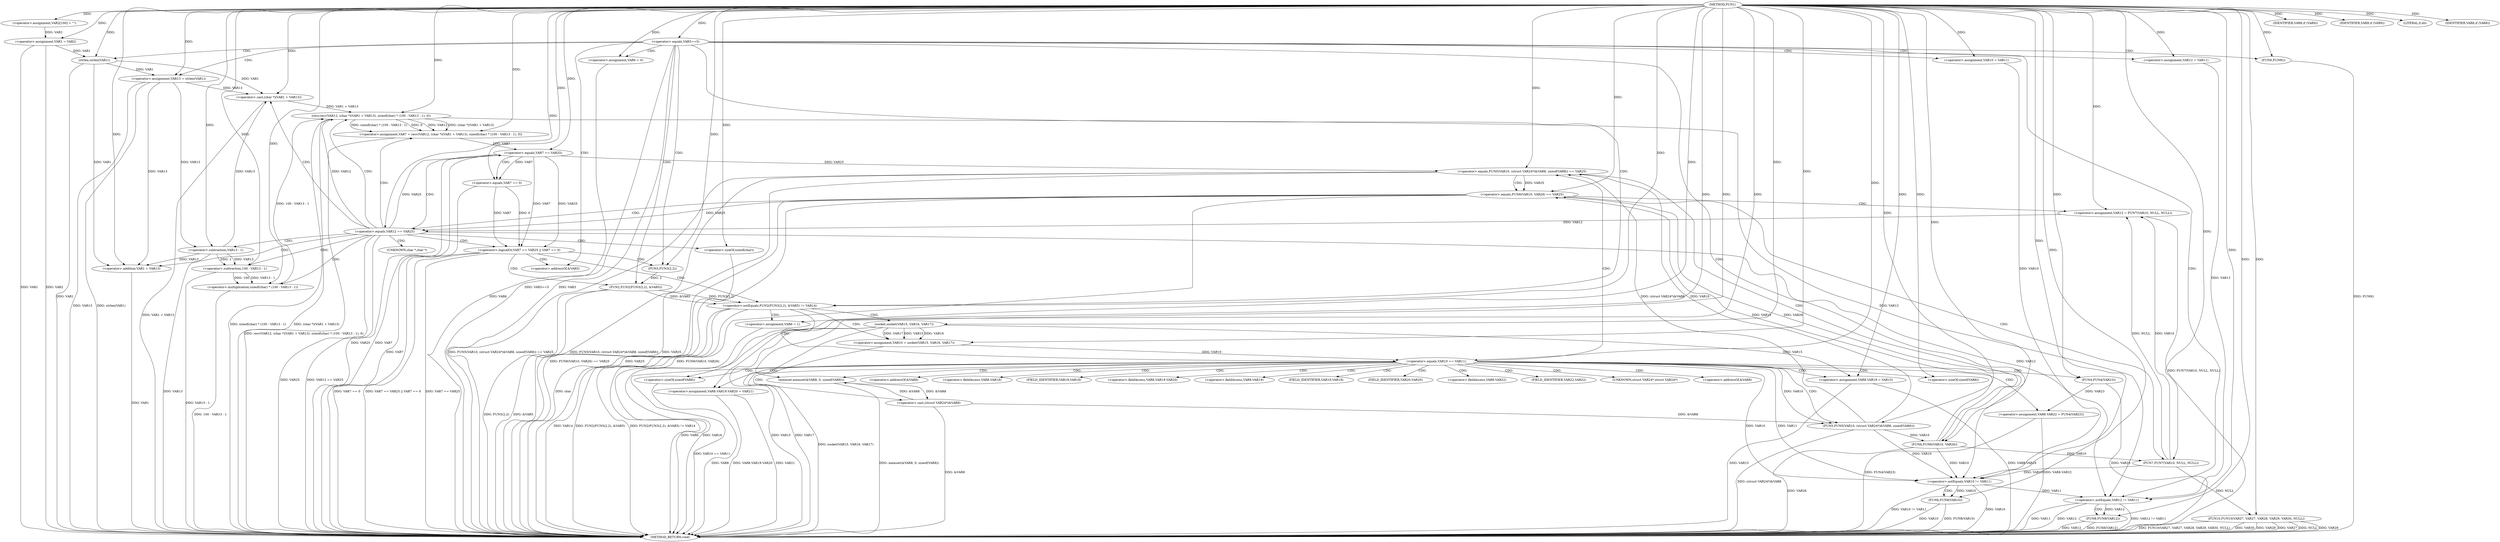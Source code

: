 digraph FUN1 {  
"1000100" [label = "(METHOD,FUN1)" ]
"1000282" [label = "(METHOD_RETURN,void)" ]
"1000104" [label = "(<operator>.assignment,VAR2[100] = \"\")" ]
"1000107" [label = "(<operator>.assignment,VAR1 = VAR2)" ]
"1000111" [label = "(<operator>.equals,VAR3==5)" ]
"1000118" [label = "(<operator>.assignment,VAR6 = 0)" ]
"1000125" [label = "(<operator>.assignment,VAR10 = VAR11)" ]
"1000129" [label = "(<operator>.assignment,VAR12 = VAR11)" ]
"1000133" [label = "(<operator>.assignment,VAR13 = strlen(VAR1))" ]
"1000135" [label = "(strlen,strlen(VAR1))" ]
"1000140" [label = "(<operator>.notEquals,FUN2(FUN3(2,2), &VAR5) != VAR14)" ]
"1000141" [label = "(FUN2,FUN2(FUN3(2,2), &VAR5))" ]
"1000142" [label = "(FUN3,FUN3(2,2))" ]
"1000150" [label = "(<operator>.assignment,VAR6 = 1)" ]
"1000153" [label = "(<operator>.assignment,VAR10 = socket(VAR15, VAR16, VAR17))" ]
"1000155" [label = "(socket,socket(VAR15, VAR16, VAR17))" ]
"1000160" [label = "(<operator>.equals,VAR10 == VAR11)" ]
"1000165" [label = "(memset,memset(&VAR8, 0, sizeof(VAR8)))" ]
"1000169" [label = "(<operator>.sizeOf,sizeof(VAR8))" ]
"1000171" [label = "(<operator>.assignment,VAR8.VAR18 = VAR15)" ]
"1000176" [label = "(<operator>.assignment,VAR8.VAR19.VAR20 = VAR21)" ]
"1000183" [label = "(<operator>.assignment,VAR8.VAR22 = FUN4(VAR23))" ]
"1000187" [label = "(FUN4,FUN4(VAR23))" ]
"1000190" [label = "(<operator>.equals,FUN5(VAR10, (struct VAR24*)&VAR8, sizeof(VAR8)) == VAR25)" ]
"1000191" [label = "(FUN5,FUN5(VAR10, (struct VAR24*)&VAR8, sizeof(VAR8)))" ]
"1000193" [label = "(<operator>.cast,(struct VAR24*)&VAR8)" ]
"1000197" [label = "(<operator>.sizeOf,sizeof(VAR8))" ]
"1000203" [label = "(<operator>.equals,FUN6(VAR10, VAR26) == VAR25)" ]
"1000204" [label = "(FUN6,FUN6(VAR10, VAR26))" ]
"1000210" [label = "(<operator>.assignment,VAR12 = FUN7(VAR10, NULL, NULL))" ]
"1000212" [label = "(FUN7,FUN7(VAR10, NULL, NULL))" ]
"1000217" [label = "(<operator>.equals,VAR12 == VAR25)" ]
"1000222" [label = "(<operator>.assignment,VAR7 = recv(VAR12, (char *)(VAR1 + VAR13), sizeof(char) * (100 - VAR13 - 1), 0))" ]
"1000224" [label = "(recv,recv(VAR12, (char *)(VAR1 + VAR13), sizeof(char) * (100 - VAR13 - 1), 0))" ]
"1000226" [label = "(<operator>.cast,(char *)(VAR1 + VAR13))" ]
"1000228" [label = "(<operator>.addition,VAR1 + VAR13)" ]
"1000231" [label = "(<operator>.multiplication,sizeof(char) * (100 - VAR13 - 1))" ]
"1000232" [label = "(<operator>.sizeOf,sizeof(char))" ]
"1000234" [label = "(<operator>.subtraction,100 - VAR13 - 1)" ]
"1000236" [label = "(<operator>.subtraction,VAR13 - 1)" ]
"1000241" [label = "(<operator>.logicalOr,VAR7 == VAR25 || VAR7 == 0)" ]
"1000242" [label = "(<operator>.equals,VAR7 == VAR25)" ]
"1000245" [label = "(<operator>.equals,VAR7 == 0)" ]
"1000251" [label = "(IDENTIFIER,VAR9,if (VAR9))" ]
"1000254" [label = "(IDENTIFIER,VAR9,if (VAR9))" ]
"1000256" [label = "(LITERAL,0,do)" ]
"1000258" [label = "(<operator>.notEquals,VAR10 != VAR11)" ]
"1000262" [label = "(FUN8,FUN8(VAR10))" ]
"1000265" [label = "(<operator>.notEquals,VAR12 != VAR11)" ]
"1000269" [label = "(FUN8,FUN8(VAR12))" ]
"1000272" [label = "(IDENTIFIER,VAR6,if (VAR6))" ]
"1000274" [label = "(FUN9,FUN9())" ]
"1000275" [label = "(FUN10,FUN10(VAR27, VAR27, VAR28, VAR29, VAR30, NULL))" ]
"1000145" [label = "(<operator>.addressOf,&VAR5)" ]
"1000166" [label = "(<operator>.addressOf,&VAR8)" ]
"1000172" [label = "(<operator>.fieldAccess,VAR8.VAR18)" ]
"1000174" [label = "(FIELD_IDENTIFIER,VAR18,VAR18)" ]
"1000177" [label = "(<operator>.fieldAccess,VAR8.VAR19.VAR20)" ]
"1000178" [label = "(<operator>.fieldAccess,VAR8.VAR19)" ]
"1000180" [label = "(FIELD_IDENTIFIER,VAR19,VAR19)" ]
"1000181" [label = "(FIELD_IDENTIFIER,VAR20,VAR20)" ]
"1000184" [label = "(<operator>.fieldAccess,VAR8.VAR22)" ]
"1000186" [label = "(FIELD_IDENTIFIER,VAR22,VAR22)" ]
"1000194" [label = "(UNKNOWN,struct VAR24*,struct VAR24*)" ]
"1000195" [label = "(<operator>.addressOf,&VAR8)" ]
"1000227" [label = "(UNKNOWN,char *,char *)" ]
  "1000155" -> "1000282"  [ label = "DDG: VAR16"] 
  "1000155" -> "1000282"  [ label = "DDG: VAR15"] 
  "1000176" -> "1000282"  [ label = "DDG: VAR21"] 
  "1000258" -> "1000282"  [ label = "DDG: VAR10"] 
  "1000187" -> "1000282"  [ label = "DDG: VAR23"] 
  "1000171" -> "1000282"  [ label = "DDG: VAR8.VAR18"] 
  "1000183" -> "1000282"  [ label = "DDG: FUN4(VAR23)"] 
  "1000141" -> "1000282"  [ label = "DDG: FUN3(2,2)"] 
  "1000107" -> "1000282"  [ label = "DDG: VAR1"] 
  "1000236" -> "1000282"  [ label = "DDG: VAR13"] 
  "1000234" -> "1000282"  [ label = "DDG: VAR13 - 1"] 
  "1000150" -> "1000282"  [ label = "DDG: VAR6"] 
  "1000275" -> "1000282"  [ label = "DDG: FUN10(VAR27, VAR27, VAR28, VAR29, VAR30, NULL)"] 
  "1000232" -> "1000282"  [ label = "DDG: char"] 
  "1000275" -> "1000282"  [ label = "DDG: VAR30"] 
  "1000190" -> "1000282"  [ label = "DDG: FUN5(VAR10, (struct VAR24*)&VAR8, sizeof(VAR8)) == VAR25"] 
  "1000224" -> "1000282"  [ label = "DDG: (char *)(VAR1 + VAR13)"] 
  "1000217" -> "1000282"  [ label = "DDG: VAR25"] 
  "1000217" -> "1000282"  [ label = "DDG: VAR12 == VAR25"] 
  "1000160" -> "1000282"  [ label = "DDG: VAR10 == VAR11"] 
  "1000226" -> "1000282"  [ label = "DDG: VAR1 + VAR13"] 
  "1000204" -> "1000282"  [ label = "DDG: VAR26"] 
  "1000140" -> "1000282"  [ label = "DDG: FUN2(FUN3(2,2), &VAR5)"] 
  "1000269" -> "1000282"  [ label = "DDG: FUN8(VAR12)"] 
  "1000140" -> "1000282"  [ label = "DDG: FUN2(FUN3(2,2), &VAR5) != VAR14"] 
  "1000193" -> "1000282"  [ label = "DDG: &VAR8"] 
  "1000183" -> "1000282"  [ label = "DDG: VAR8.VAR22"] 
  "1000265" -> "1000282"  [ label = "DDG: VAR12 != VAR11"] 
  "1000228" -> "1000282"  [ label = "DDG: VAR1"] 
  "1000153" -> "1000282"  [ label = "DDG: socket(VAR15, VAR16, VAR17)"] 
  "1000155" -> "1000282"  [ label = "DDG: VAR17"] 
  "1000265" -> "1000282"  [ label = "DDG: VAR11"] 
  "1000133" -> "1000282"  [ label = "DDG: VAR13"] 
  "1000190" -> "1000282"  [ label = "DDG: FUN5(VAR10, (struct VAR24*)&VAR8, sizeof(VAR8))"] 
  "1000203" -> "1000282"  [ label = "DDG: FUN6(VAR10, VAR26) == VAR25"] 
  "1000274" -> "1000282"  [ label = "DDG: FUN9()"] 
  "1000262" -> "1000282"  [ label = "DDG: VAR10"] 
  "1000258" -> "1000282"  [ label = "DDG: VAR10 != VAR11"] 
  "1000203" -> "1000282"  [ label = "DDG: VAR25"] 
  "1000265" -> "1000282"  [ label = "DDG: VAR12"] 
  "1000224" -> "1000282"  [ label = "DDG: sizeof(char) * (100 - VAR13 - 1)"] 
  "1000275" -> "1000282"  [ label = "DDG: VAR28"] 
  "1000275" -> "1000282"  [ label = "DDG: VAR27"] 
  "1000111" -> "1000282"  [ label = "DDG: VAR3"] 
  "1000210" -> "1000282"  [ label = "DDG: FUN7(VAR10, NULL, NULL)"] 
  "1000262" -> "1000282"  [ label = "DDG: FUN8(VAR10)"] 
  "1000190" -> "1000282"  [ label = "DDG: VAR25"] 
  "1000133" -> "1000282"  [ label = "DDG: strlen(VAR1)"] 
  "1000191" -> "1000282"  [ label = "DDG: (struct VAR24*)&VAR8"] 
  "1000275" -> "1000282"  [ label = "DDG: NULL"] 
  "1000231" -> "1000282"  [ label = "DDG: 100 - VAR13 - 1"] 
  "1000135" -> "1000282"  [ label = "DDG: VAR1"] 
  "1000241" -> "1000282"  [ label = "DDG: VAR7 == VAR25"] 
  "1000141" -> "1000282"  [ label = "DDG: &VAR5"] 
  "1000176" -> "1000282"  [ label = "DDG: VAR8.VAR19.VAR20"] 
  "1000242" -> "1000282"  [ label = "DDG: VAR25"] 
  "1000269" -> "1000282"  [ label = "DDG: VAR12"] 
  "1000241" -> "1000282"  [ label = "DDG: VAR7 == 0"] 
  "1000118" -> "1000282"  [ label = "DDG: VAR6"] 
  "1000245" -> "1000282"  [ label = "DDG: VAR7"] 
  "1000241" -> "1000282"  [ label = "DDG: VAR7 == VAR25 || VAR7 == 0"] 
  "1000140" -> "1000282"  [ label = "DDG: VAR14"] 
  "1000111" -> "1000282"  [ label = "DDG: VAR3==5"] 
  "1000275" -> "1000282"  [ label = "DDG: VAR29"] 
  "1000242" -> "1000282"  [ label = "DDG: VAR7"] 
  "1000171" -> "1000282"  [ label = "DDG: VAR15"] 
  "1000107" -> "1000282"  [ label = "DDG: VAR2"] 
  "1000222" -> "1000282"  [ label = "DDG: recv(VAR12, (char *)(VAR1 + VAR13), sizeof(char) * (100 - VAR13 - 1), 0)"] 
  "1000203" -> "1000282"  [ label = "DDG: FUN6(VAR10, VAR26)"] 
  "1000197" -> "1000282"  [ label = "DDG: VAR8"] 
  "1000165" -> "1000282"  [ label = "DDG: memset(&VAR8, 0, sizeof(VAR8))"] 
  "1000100" -> "1000104"  [ label = "DDG: "] 
  "1000104" -> "1000107"  [ label = "DDG: VAR2"] 
  "1000100" -> "1000107"  [ label = "DDG: "] 
  "1000100" -> "1000111"  [ label = "DDG: "] 
  "1000100" -> "1000118"  [ label = "DDG: "] 
  "1000100" -> "1000125"  [ label = "DDG: "] 
  "1000100" -> "1000129"  [ label = "DDG: "] 
  "1000135" -> "1000133"  [ label = "DDG: VAR1"] 
  "1000100" -> "1000133"  [ label = "DDG: "] 
  "1000107" -> "1000135"  [ label = "DDG: VAR1"] 
  "1000100" -> "1000135"  [ label = "DDG: "] 
  "1000141" -> "1000140"  [ label = "DDG: FUN3(2,2)"] 
  "1000141" -> "1000140"  [ label = "DDG: &VAR5"] 
  "1000142" -> "1000141"  [ label = "DDG: 2"] 
  "1000100" -> "1000142"  [ label = "DDG: "] 
  "1000100" -> "1000140"  [ label = "DDG: "] 
  "1000100" -> "1000150"  [ label = "DDG: "] 
  "1000155" -> "1000153"  [ label = "DDG: VAR15"] 
  "1000155" -> "1000153"  [ label = "DDG: VAR16"] 
  "1000155" -> "1000153"  [ label = "DDG: VAR17"] 
  "1000100" -> "1000153"  [ label = "DDG: "] 
  "1000100" -> "1000155"  [ label = "DDG: "] 
  "1000153" -> "1000160"  [ label = "DDG: VAR10"] 
  "1000100" -> "1000160"  [ label = "DDG: "] 
  "1000193" -> "1000165"  [ label = "DDG: &VAR8"] 
  "1000100" -> "1000165"  [ label = "DDG: "] 
  "1000100" -> "1000169"  [ label = "DDG: "] 
  "1000155" -> "1000171"  [ label = "DDG: VAR15"] 
  "1000100" -> "1000171"  [ label = "DDG: "] 
  "1000100" -> "1000176"  [ label = "DDG: "] 
  "1000187" -> "1000183"  [ label = "DDG: VAR23"] 
  "1000100" -> "1000187"  [ label = "DDG: "] 
  "1000191" -> "1000190"  [ label = "DDG: VAR10"] 
  "1000191" -> "1000190"  [ label = "DDG: (struct VAR24*)&VAR8"] 
  "1000160" -> "1000191"  [ label = "DDG: VAR10"] 
  "1000100" -> "1000191"  [ label = "DDG: "] 
  "1000193" -> "1000191"  [ label = "DDG: &VAR8"] 
  "1000165" -> "1000193"  [ label = "DDG: &VAR8"] 
  "1000100" -> "1000197"  [ label = "DDG: "] 
  "1000242" -> "1000190"  [ label = "DDG: VAR25"] 
  "1000100" -> "1000190"  [ label = "DDG: "] 
  "1000204" -> "1000203"  [ label = "DDG: VAR10"] 
  "1000204" -> "1000203"  [ label = "DDG: VAR26"] 
  "1000191" -> "1000204"  [ label = "DDG: VAR10"] 
  "1000100" -> "1000204"  [ label = "DDG: "] 
  "1000190" -> "1000203"  [ label = "DDG: VAR25"] 
  "1000100" -> "1000203"  [ label = "DDG: "] 
  "1000212" -> "1000210"  [ label = "DDG: VAR10"] 
  "1000212" -> "1000210"  [ label = "DDG: NULL"] 
  "1000100" -> "1000210"  [ label = "DDG: "] 
  "1000204" -> "1000212"  [ label = "DDG: VAR10"] 
  "1000100" -> "1000212"  [ label = "DDG: "] 
  "1000210" -> "1000217"  [ label = "DDG: VAR12"] 
  "1000100" -> "1000217"  [ label = "DDG: "] 
  "1000203" -> "1000217"  [ label = "DDG: VAR25"] 
  "1000224" -> "1000222"  [ label = "DDG: VAR12"] 
  "1000224" -> "1000222"  [ label = "DDG: (char *)(VAR1 + VAR13)"] 
  "1000224" -> "1000222"  [ label = "DDG: sizeof(char) * (100 - VAR13 - 1)"] 
  "1000224" -> "1000222"  [ label = "DDG: 0"] 
  "1000100" -> "1000222"  [ label = "DDG: "] 
  "1000217" -> "1000224"  [ label = "DDG: VAR12"] 
  "1000100" -> "1000224"  [ label = "DDG: "] 
  "1000226" -> "1000224"  [ label = "DDG: VAR1 + VAR13"] 
  "1000135" -> "1000226"  [ label = "DDG: VAR1"] 
  "1000100" -> "1000226"  [ label = "DDG: "] 
  "1000236" -> "1000226"  [ label = "DDG: VAR13"] 
  "1000133" -> "1000226"  [ label = "DDG: VAR13"] 
  "1000135" -> "1000228"  [ label = "DDG: VAR1"] 
  "1000100" -> "1000228"  [ label = "DDG: "] 
  "1000236" -> "1000228"  [ label = "DDG: VAR13"] 
  "1000133" -> "1000228"  [ label = "DDG: VAR13"] 
  "1000231" -> "1000224"  [ label = "DDG: 100 - VAR13 - 1"] 
  "1000100" -> "1000231"  [ label = "DDG: "] 
  "1000100" -> "1000232"  [ label = "DDG: "] 
  "1000234" -> "1000231"  [ label = "DDG: 100"] 
  "1000234" -> "1000231"  [ label = "DDG: VAR13 - 1"] 
  "1000100" -> "1000234"  [ label = "DDG: "] 
  "1000236" -> "1000234"  [ label = "DDG: VAR13"] 
  "1000236" -> "1000234"  [ label = "DDG: 1"] 
  "1000100" -> "1000236"  [ label = "DDG: "] 
  "1000133" -> "1000236"  [ label = "DDG: VAR13"] 
  "1000242" -> "1000241"  [ label = "DDG: VAR7"] 
  "1000242" -> "1000241"  [ label = "DDG: VAR25"] 
  "1000222" -> "1000242"  [ label = "DDG: VAR7"] 
  "1000100" -> "1000242"  [ label = "DDG: "] 
  "1000217" -> "1000242"  [ label = "DDG: VAR25"] 
  "1000245" -> "1000241"  [ label = "DDG: VAR7"] 
  "1000245" -> "1000241"  [ label = "DDG: 0"] 
  "1000242" -> "1000245"  [ label = "DDG: VAR7"] 
  "1000100" -> "1000245"  [ label = "DDG: "] 
  "1000100" -> "1000251"  [ label = "DDG: "] 
  "1000100" -> "1000254"  [ label = "DDG: "] 
  "1000100" -> "1000256"  [ label = "DDG: "] 
  "1000125" -> "1000258"  [ label = "DDG: VAR10"] 
  "1000212" -> "1000258"  [ label = "DDG: VAR10"] 
  "1000204" -> "1000258"  [ label = "DDG: VAR10"] 
  "1000160" -> "1000258"  [ label = "DDG: VAR10"] 
  "1000191" -> "1000258"  [ label = "DDG: VAR10"] 
  "1000100" -> "1000258"  [ label = "DDG: "] 
  "1000160" -> "1000258"  [ label = "DDG: VAR11"] 
  "1000258" -> "1000262"  [ label = "DDG: VAR10"] 
  "1000100" -> "1000262"  [ label = "DDG: "] 
  "1000129" -> "1000265"  [ label = "DDG: VAR12"] 
  "1000224" -> "1000265"  [ label = "DDG: VAR12"] 
  "1000217" -> "1000265"  [ label = "DDG: VAR12"] 
  "1000100" -> "1000265"  [ label = "DDG: "] 
  "1000258" -> "1000265"  [ label = "DDG: VAR11"] 
  "1000265" -> "1000269"  [ label = "DDG: VAR12"] 
  "1000100" -> "1000269"  [ label = "DDG: "] 
  "1000100" -> "1000272"  [ label = "DDG: "] 
  "1000100" -> "1000274"  [ label = "DDG: "] 
  "1000100" -> "1000275"  [ label = "DDG: "] 
  "1000212" -> "1000275"  [ label = "DDG: NULL"] 
  "1000111" -> "1000125"  [ label = "CDG: "] 
  "1000111" -> "1000258"  [ label = "CDG: "] 
  "1000111" -> "1000142"  [ label = "CDG: "] 
  "1000111" -> "1000141"  [ label = "CDG: "] 
  "1000111" -> "1000133"  [ label = "CDG: "] 
  "1000111" -> "1000145"  [ label = "CDG: "] 
  "1000111" -> "1000265"  [ label = "CDG: "] 
  "1000111" -> "1000135"  [ label = "CDG: "] 
  "1000111" -> "1000118"  [ label = "CDG: "] 
  "1000111" -> "1000129"  [ label = "CDG: "] 
  "1000111" -> "1000140"  [ label = "CDG: "] 
  "1000111" -> "1000274"  [ label = "CDG: "] 
  "1000140" -> "1000150"  [ label = "CDG: "] 
  "1000140" -> "1000160"  [ label = "CDG: "] 
  "1000140" -> "1000153"  [ label = "CDG: "] 
  "1000140" -> "1000155"  [ label = "CDG: "] 
  "1000160" -> "1000174"  [ label = "CDG: "] 
  "1000160" -> "1000191"  [ label = "CDG: "] 
  "1000160" -> "1000197"  [ label = "CDG: "] 
  "1000160" -> "1000166"  [ label = "CDG: "] 
  "1000160" -> "1000180"  [ label = "CDG: "] 
  "1000160" -> "1000183"  [ label = "CDG: "] 
  "1000160" -> "1000165"  [ label = "CDG: "] 
  "1000160" -> "1000190"  [ label = "CDG: "] 
  "1000160" -> "1000194"  [ label = "CDG: "] 
  "1000160" -> "1000176"  [ label = "CDG: "] 
  "1000160" -> "1000187"  [ label = "CDG: "] 
  "1000160" -> "1000195"  [ label = "CDG: "] 
  "1000160" -> "1000186"  [ label = "CDG: "] 
  "1000160" -> "1000172"  [ label = "CDG: "] 
  "1000160" -> "1000169"  [ label = "CDG: "] 
  "1000160" -> "1000178"  [ label = "CDG: "] 
  "1000160" -> "1000171"  [ label = "CDG: "] 
  "1000160" -> "1000193"  [ label = "CDG: "] 
  "1000160" -> "1000184"  [ label = "CDG: "] 
  "1000160" -> "1000177"  [ label = "CDG: "] 
  "1000160" -> "1000181"  [ label = "CDG: "] 
  "1000190" -> "1000204"  [ label = "CDG: "] 
  "1000190" -> "1000203"  [ label = "CDG: "] 
  "1000203" -> "1000210"  [ label = "CDG: "] 
  "1000203" -> "1000217"  [ label = "CDG: "] 
  "1000203" -> "1000212"  [ label = "CDG: "] 
  "1000217" -> "1000227"  [ label = "CDG: "] 
  "1000217" -> "1000236"  [ label = "CDG: "] 
  "1000217" -> "1000222"  [ label = "CDG: "] 
  "1000217" -> "1000242"  [ label = "CDG: "] 
  "1000217" -> "1000224"  [ label = "CDG: "] 
  "1000217" -> "1000226"  [ label = "CDG: "] 
  "1000217" -> "1000232"  [ label = "CDG: "] 
  "1000217" -> "1000234"  [ label = "CDG: "] 
  "1000217" -> "1000231"  [ label = "CDG: "] 
  "1000217" -> "1000241"  [ label = "CDG: "] 
  "1000217" -> "1000228"  [ label = "CDG: "] 
  "1000241" -> "1000142"  [ label = "CDG: "] 
  "1000241" -> "1000141"  [ label = "CDG: "] 
  "1000241" -> "1000145"  [ label = "CDG: "] 
  "1000241" -> "1000140"  [ label = "CDG: "] 
  "1000242" -> "1000245"  [ label = "CDG: "] 
  "1000258" -> "1000262"  [ label = "CDG: "] 
  "1000265" -> "1000269"  [ label = "CDG: "] 
}
